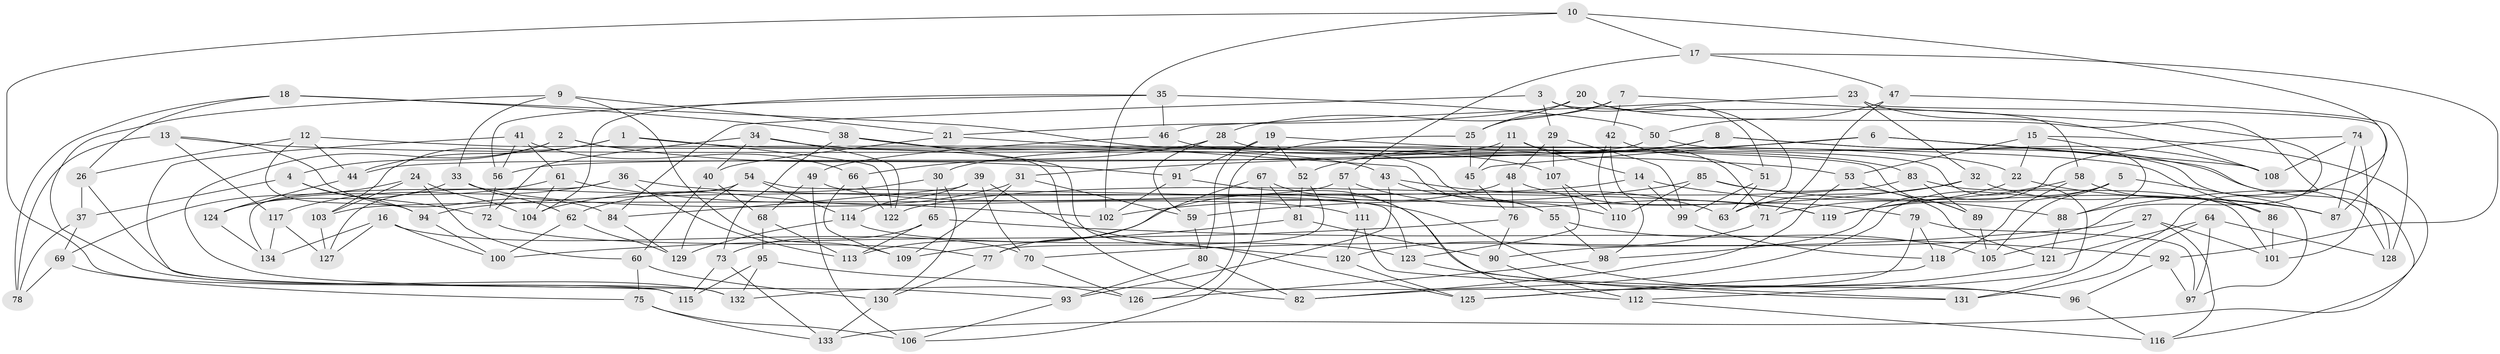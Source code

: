 // coarse degree distribution, {6: 0.5176470588235295, 4: 0.38823529411764707, 5: 0.058823529411764705, 3: 0.03529411764705882}
// Generated by graph-tools (version 1.1) at 2025/52/02/27/25 19:52:29]
// undirected, 134 vertices, 268 edges
graph export_dot {
graph [start="1"]
  node [color=gray90,style=filled];
  1;
  2;
  3;
  4;
  5;
  6;
  7;
  8;
  9;
  10;
  11;
  12;
  13;
  14;
  15;
  16;
  17;
  18;
  19;
  20;
  21;
  22;
  23;
  24;
  25;
  26;
  27;
  28;
  29;
  30;
  31;
  32;
  33;
  34;
  35;
  36;
  37;
  38;
  39;
  40;
  41;
  42;
  43;
  44;
  45;
  46;
  47;
  48;
  49;
  50;
  51;
  52;
  53;
  54;
  55;
  56;
  57;
  58;
  59;
  60;
  61;
  62;
  63;
  64;
  65;
  66;
  67;
  68;
  69;
  70;
  71;
  72;
  73;
  74;
  75;
  76;
  77;
  78;
  79;
  80;
  81;
  82;
  83;
  84;
  85;
  86;
  87;
  88;
  89;
  90;
  91;
  92;
  93;
  94;
  95;
  96;
  97;
  98;
  99;
  100;
  101;
  102;
  103;
  104;
  105;
  106;
  107;
  108;
  109;
  110;
  111;
  112;
  113;
  114;
  115;
  116;
  117;
  118;
  119;
  120;
  121;
  122;
  123;
  124;
  125;
  126;
  127;
  128;
  129;
  130;
  131;
  132;
  133;
  134;
  1 -- 103;
  1 -- 44;
  1 -- 122;
  1 -- 86;
  2 -- 91;
  2 -- 4;
  2 -- 93;
  2 -- 82;
  3 -- 29;
  3 -- 84;
  3 -- 51;
  3 -- 58;
  4 -- 72;
  4 -- 94;
  4 -- 37;
  5 -- 132;
  5 -- 105;
  5 -- 119;
  5 -- 97;
  6 -- 45;
  6 -- 108;
  6 -- 128;
  6 -- 31;
  7 -- 42;
  7 -- 25;
  7 -- 28;
  7 -- 90;
  8 -- 108;
  8 -- 52;
  8 -- 116;
  8 -- 30;
  9 -- 33;
  9 -- 132;
  9 -- 21;
  9 -- 109;
  10 -- 131;
  10 -- 17;
  10 -- 115;
  10 -- 102;
  11 -- 14;
  11 -- 45;
  11 -- 71;
  11 -- 44;
  12 -- 94;
  12 -- 26;
  12 -- 44;
  12 -- 89;
  13 -- 117;
  13 -- 84;
  13 -- 78;
  13 -- 53;
  14 -- 88;
  14 -- 94;
  14 -- 99;
  15 -- 22;
  15 -- 88;
  15 -- 53;
  15 -- 133;
  16 -- 100;
  16 -- 127;
  16 -- 70;
  16 -- 134;
  17 -- 92;
  17 -- 57;
  17 -- 47;
  18 -- 110;
  18 -- 26;
  18 -- 78;
  18 -- 38;
  19 -- 80;
  19 -- 91;
  19 -- 22;
  19 -- 52;
  20 -- 63;
  20 -- 88;
  20 -- 25;
  20 -- 21;
  21 -- 55;
  21 -- 40;
  22 -- 71;
  22 -- 87;
  23 -- 32;
  23 -- 87;
  23 -- 108;
  23 -- 46;
  24 -- 69;
  24 -- 104;
  24 -- 103;
  24 -- 60;
  25 -- 126;
  25 -- 45;
  26 -- 37;
  26 -- 132;
  27 -- 70;
  27 -- 116;
  27 -- 105;
  27 -- 101;
  28 -- 59;
  28 -- 66;
  28 -- 112;
  29 -- 107;
  29 -- 99;
  29 -- 48;
  30 -- 65;
  30 -- 62;
  30 -- 130;
  31 -- 104;
  31 -- 59;
  31 -- 109;
  32 -- 86;
  32 -- 59;
  32 -- 63;
  33 -- 62;
  33 -- 124;
  33 -- 111;
  34 -- 122;
  34 -- 40;
  34 -- 107;
  34 -- 72;
  35 -- 46;
  35 -- 104;
  35 -- 56;
  35 -- 50;
  36 -- 134;
  36 -- 113;
  36 -- 119;
  36 -- 117;
  37 -- 78;
  37 -- 69;
  38 -- 43;
  38 -- 73;
  38 -- 125;
  39 -- 84;
  39 -- 114;
  39 -- 70;
  39 -- 120;
  40 -- 68;
  40 -- 60;
  41 -- 61;
  41 -- 66;
  41 -- 115;
  41 -- 56;
  42 -- 51;
  42 -- 110;
  42 -- 98;
  43 -- 93;
  43 -- 63;
  43 -- 55;
  44 -- 124;
  45 -- 76;
  46 -- 49;
  46 -- 83;
  47 -- 50;
  47 -- 71;
  47 -- 128;
  48 -- 76;
  48 -- 113;
  48 -- 79;
  49 -- 96;
  49 -- 68;
  49 -- 106;
  50 -- 128;
  50 -- 56;
  51 -- 63;
  51 -- 99;
  52 -- 77;
  52 -- 81;
  53 -- 82;
  53 -- 89;
  54 -- 127;
  54 -- 123;
  54 -- 129;
  54 -- 114;
  55 -- 105;
  55 -- 98;
  56 -- 72;
  57 -- 103;
  57 -- 111;
  57 -- 119;
  58 -- 118;
  58 -- 86;
  58 -- 119;
  59 -- 80;
  60 -- 130;
  60 -- 75;
  61 -- 124;
  61 -- 102;
  61 -- 104;
  62 -- 100;
  62 -- 129;
  64 -- 131;
  64 -- 128;
  64 -- 97;
  64 -- 121;
  65 -- 92;
  65 -- 73;
  65 -- 113;
  66 -- 122;
  66 -- 109;
  67 -- 112;
  67 -- 81;
  67 -- 106;
  67 -- 77;
  68 -- 95;
  68 -- 113;
  69 -- 75;
  69 -- 78;
  70 -- 126;
  71 -- 120;
  72 -- 77;
  73 -- 133;
  73 -- 115;
  74 -- 98;
  74 -- 108;
  74 -- 101;
  74 -- 87;
  75 -- 106;
  75 -- 133;
  76 -- 100;
  76 -- 90;
  77 -- 130;
  79 -- 82;
  79 -- 118;
  79 -- 97;
  80 -- 93;
  80 -- 82;
  81 -- 90;
  81 -- 109;
  83 -- 89;
  83 -- 122;
  83 -- 101;
  84 -- 129;
  85 -- 87;
  85 -- 121;
  85 -- 110;
  85 -- 102;
  86 -- 101;
  88 -- 121;
  89 -- 105;
  90 -- 112;
  91 -- 102;
  91 -- 96;
  92 -- 96;
  92 -- 97;
  93 -- 106;
  94 -- 100;
  95 -- 132;
  95 -- 115;
  95 -- 126;
  96 -- 116;
  98 -- 126;
  99 -- 118;
  103 -- 127;
  107 -- 123;
  107 -- 110;
  111 -- 131;
  111 -- 120;
  112 -- 116;
  114 -- 129;
  114 -- 123;
  117 -- 134;
  117 -- 127;
  118 -- 125;
  120 -- 125;
  121 -- 125;
  123 -- 131;
  124 -- 134;
  130 -- 133;
}
